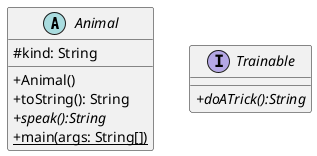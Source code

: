 @startuml
skinparam classAttributeIconSize 0
abstract class Animal{

# kind: String
+ Animal()
+ toString(): String
+ {abstract} speak():String
+ {static} main(args: String[])

}



skinparam classAttributeIconSize 0
interface Trainable{

+ {abstract} doATrick():String

}

@enduml